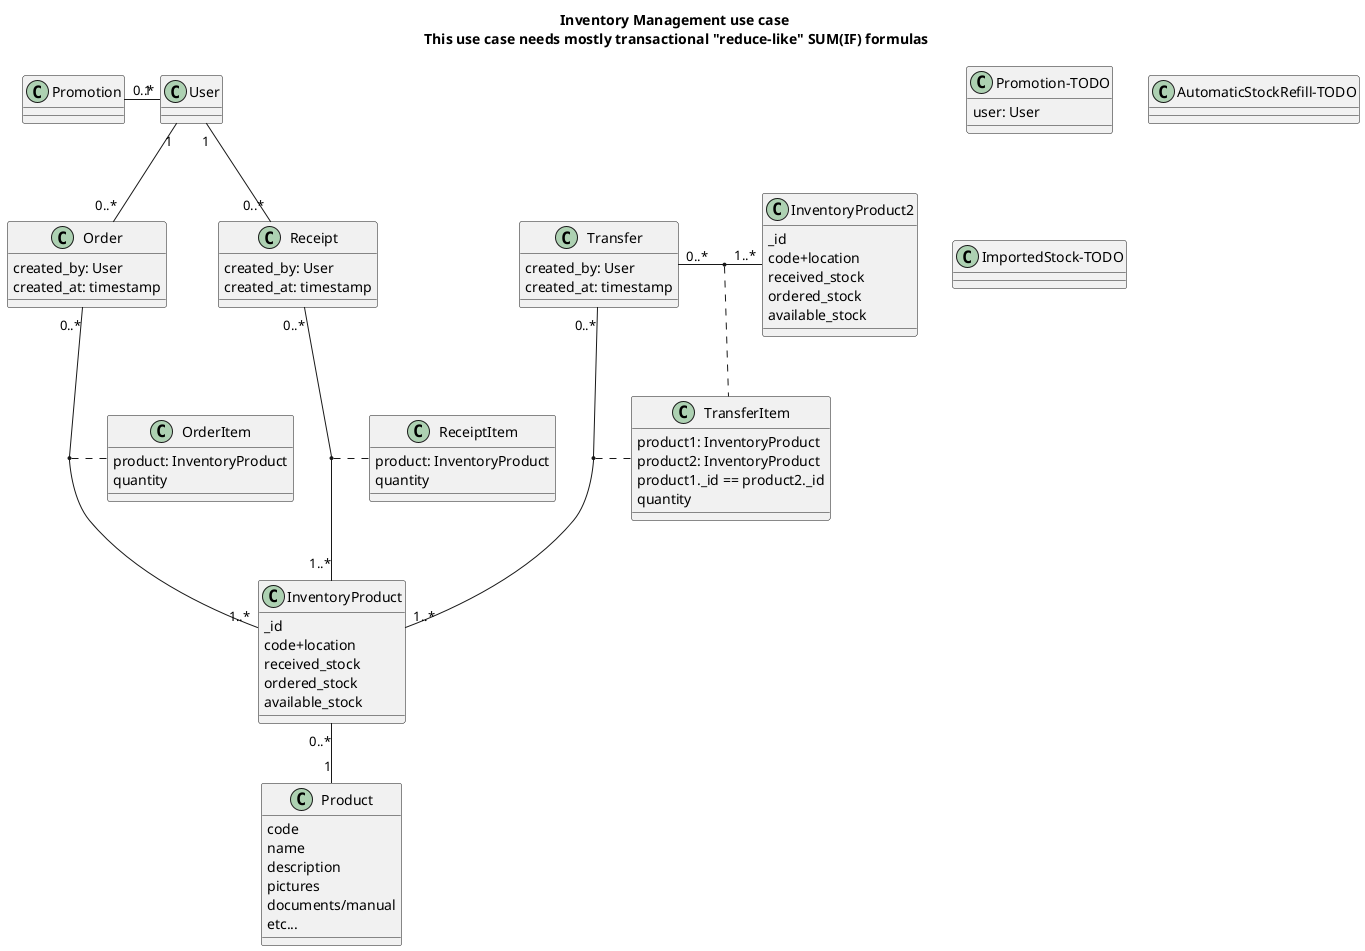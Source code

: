 @startuml FormulasInventoryManagement

title Inventory Management use case \n\
This use case needs mostly transactional "reduce-like" SUM(IF) formulas


class User

Order "0..*" -up- "1" User
Receipt "0..*" -up- "1" User
Promotion "0..*" - "1" User

class Product {
    code
    name
    description
    pictures
    documents/manual
    etc...
}

class InventoryProduct {
    _id
    code+location
    received_stock
    ordered_stock
    available_stock
}
class InventoryProduct2 {
    _id
    code+location
    received_stock
    ordered_stock
    available_stock
}

class Order {
  created_by: User
  created_at: timestamp
}
class OrderItem {
    product: InventoryProduct
    quantity
}
Order "0..*" -- "1..*" InventoryProduct
(Order, InventoryProduct) .. OrderItem

class Receipt {
  created_by: User
  created_at: timestamp
}
class ReceiptItem {
    product: InventoryProduct
    quantity
}
Receipt "0..*" -- "1..*" InventoryProduct
(Receipt, InventoryProduct) .. ReceiptItem

InventoryProduct "0..*" -- "1" Product


class Transfer {
  created_by: User
  created_at: timestamp
}
class TransferItem {
    product1: InventoryProduct
    product2: InventoryProduct
    product1._id == product2._id
    quantity
}
Transfer "0..*" -- "1..*" InventoryProduct
(Transfer, InventoryProduct) .. TransferItem
Transfer "0..*" - "1..*" InventoryProduct2
(Transfer, InventoryProduct2) .. TransferItem

class Promotion-TODO {
    user: User
}

class AutomaticStockRefill-TODO
class ImportedStock-TODO

@enduml
